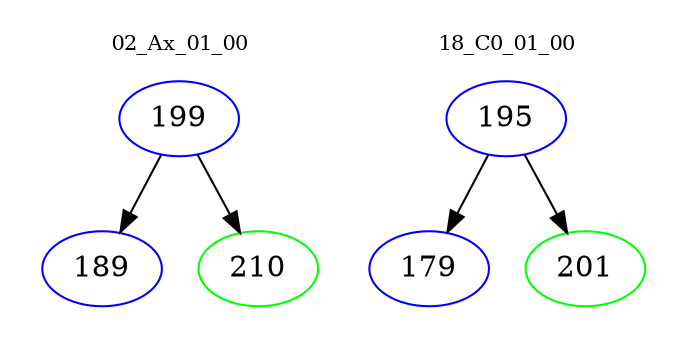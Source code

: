 digraph{
subgraph cluster_0 {
color = white
label = "02_Ax_01_00";
fontsize=10;
T0_199 [label="199", color="blue"]
T0_199 -> T0_189 [color="black"]
T0_189 [label="189", color="blue"]
T0_199 -> T0_210 [color="black"]
T0_210 [label="210", color="green"]
}
subgraph cluster_1 {
color = white
label = "18_C0_01_00";
fontsize=10;
T1_195 [label="195", color="blue"]
T1_195 -> T1_179 [color="black"]
T1_179 [label="179", color="blue"]
T1_195 -> T1_201 [color="black"]
T1_201 [label="201", color="green"]
}
}
